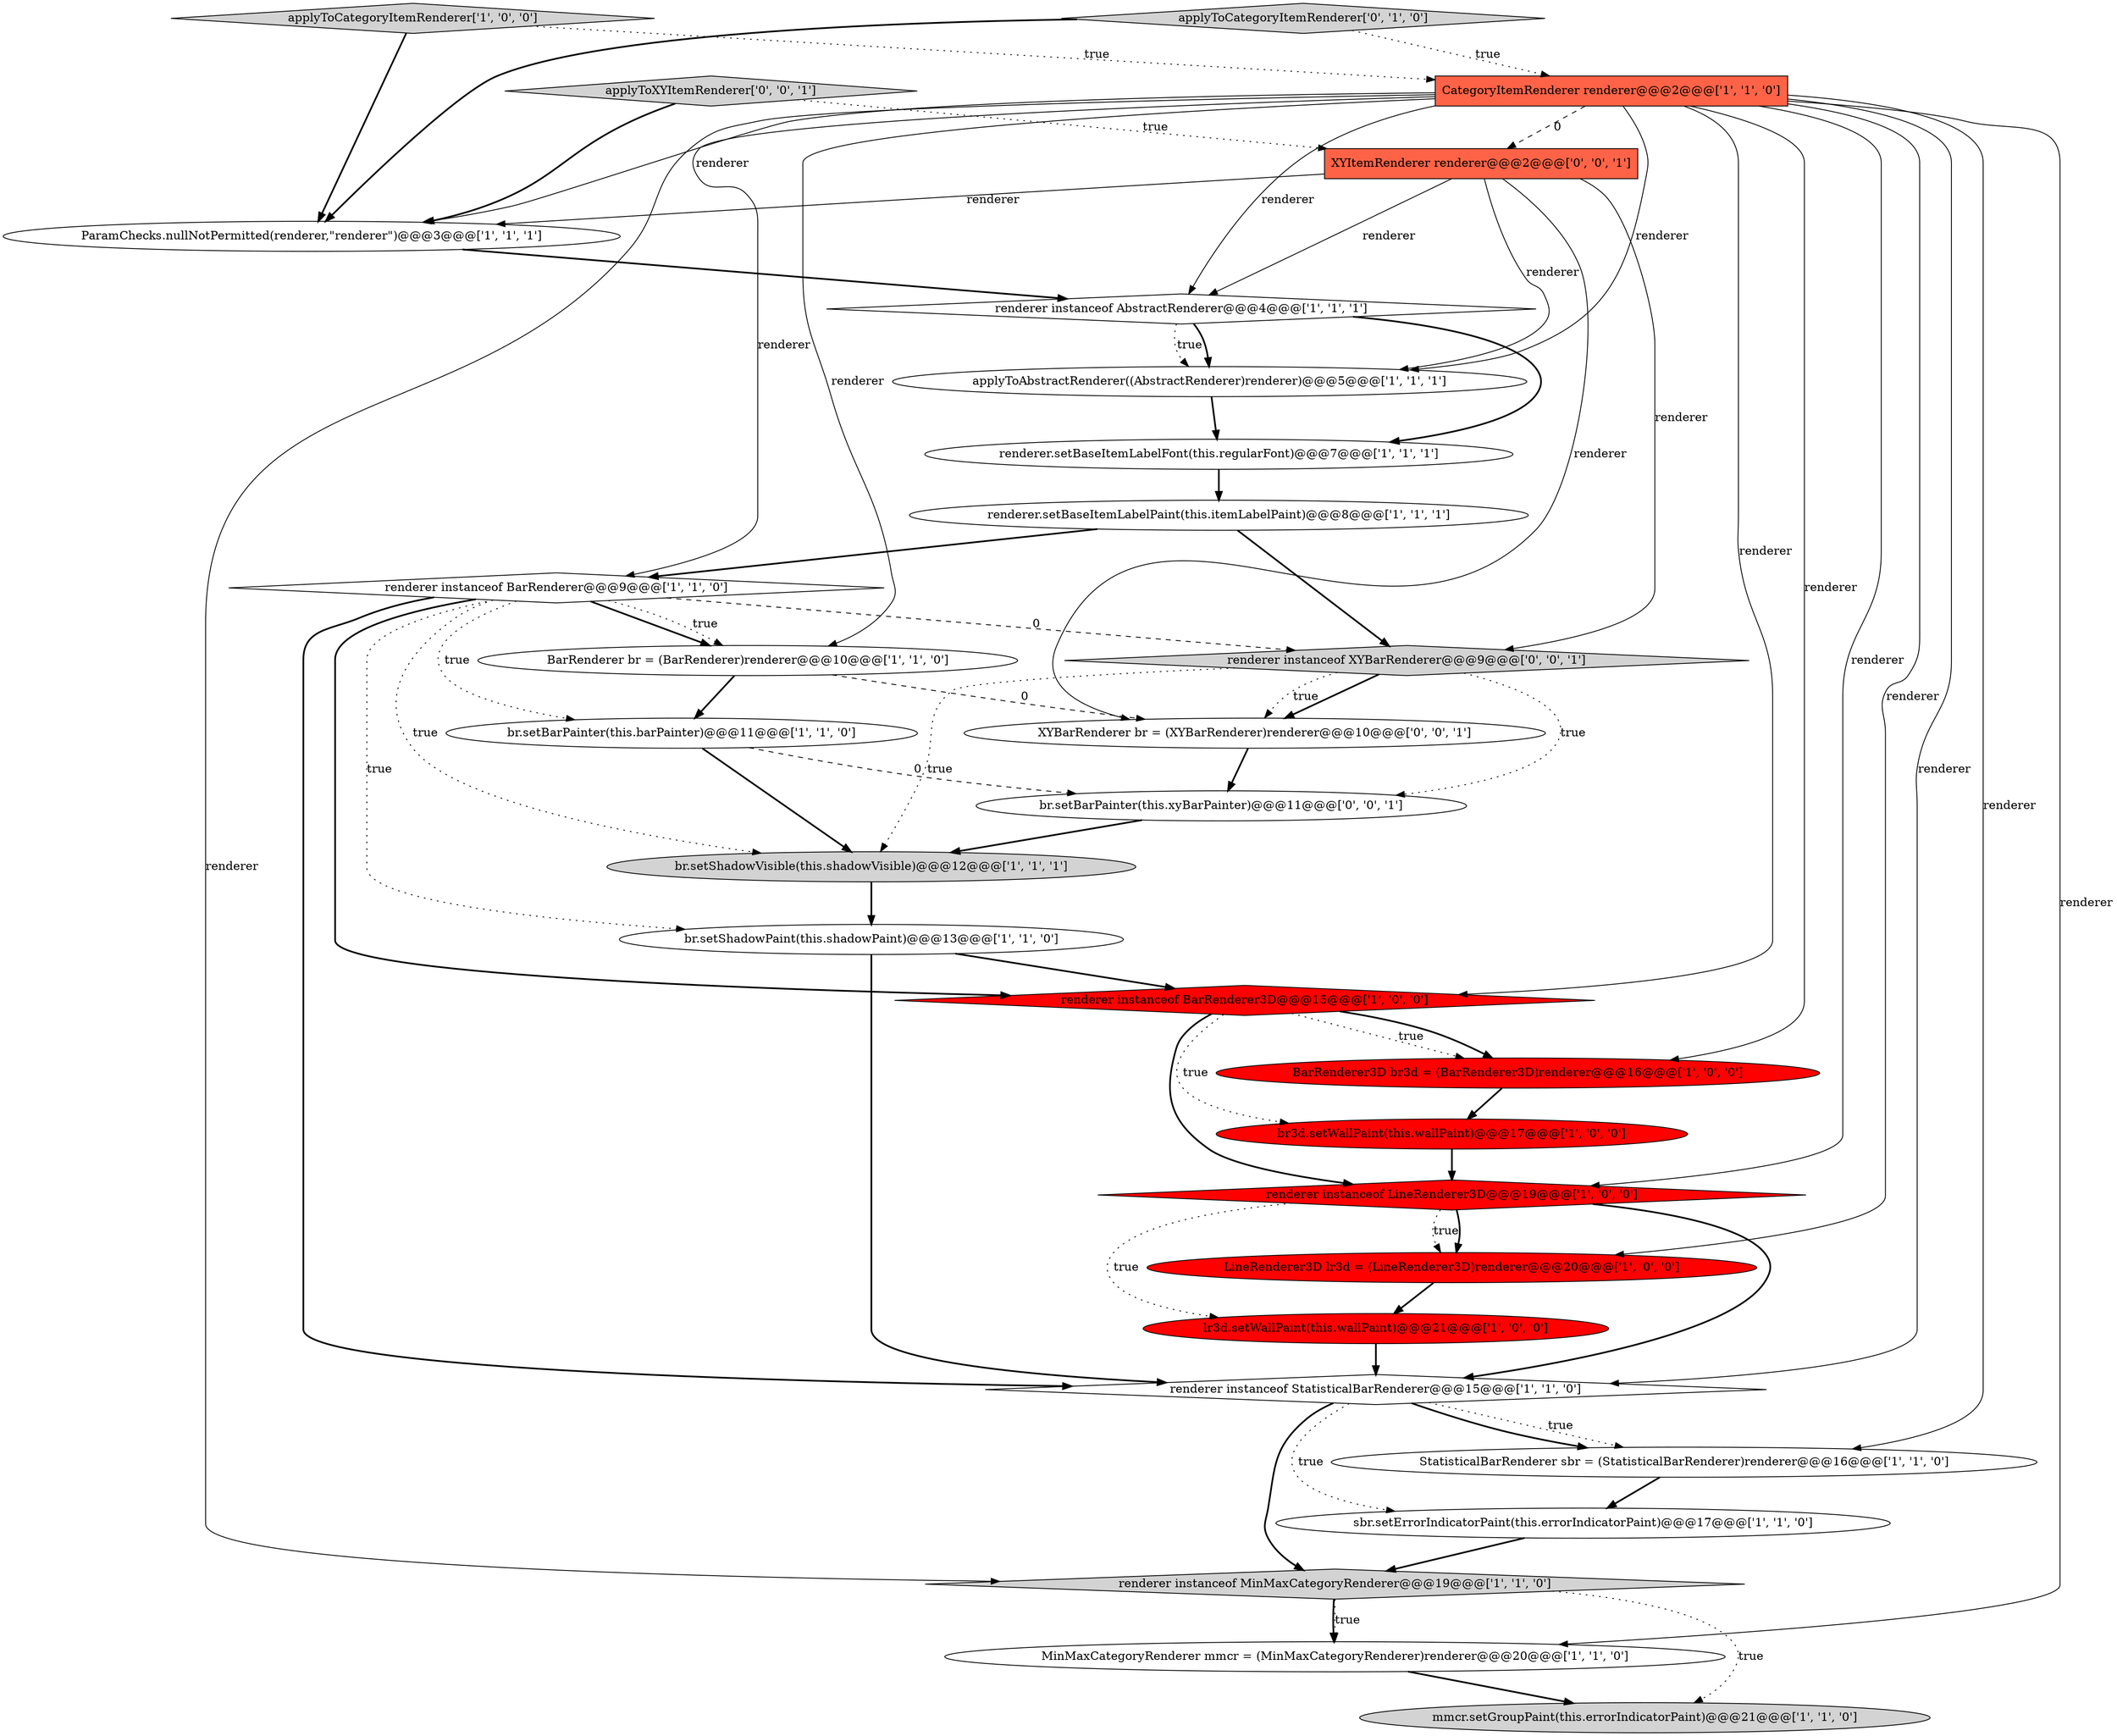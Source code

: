 digraph {
2 [style = filled, label = "br.setShadowVisible(this.shadowVisible)@@@12@@@['1', '1', '1']", fillcolor = lightgray, shape = ellipse image = "AAA0AAABBB1BBB"];
16 [style = filled, label = "renderer instanceof StatisticalBarRenderer@@@15@@@['1', '1', '0']", fillcolor = white, shape = diamond image = "AAA0AAABBB1BBB"];
25 [style = filled, label = "renderer instanceof XYBarRenderer@@@9@@@['0', '0', '1']", fillcolor = lightgray, shape = diamond image = "AAA0AAABBB3BBB"];
5 [style = filled, label = "BarRenderer3D br3d = (BarRenderer3D)renderer@@@16@@@['1', '0', '0']", fillcolor = red, shape = ellipse image = "AAA1AAABBB1BBB"];
0 [style = filled, label = "renderer instanceof AbstractRenderer@@@4@@@['1', '1', '1']", fillcolor = white, shape = diamond image = "AAA0AAABBB1BBB"];
7 [style = filled, label = "renderer.setBaseItemLabelFont(this.regularFont)@@@7@@@['1', '1', '1']", fillcolor = white, shape = ellipse image = "AAA0AAABBB1BBB"];
20 [style = filled, label = "StatisticalBarRenderer sbr = (StatisticalBarRenderer)renderer@@@16@@@['1', '1', '0']", fillcolor = white, shape = ellipse image = "AAA0AAABBB1BBB"];
10 [style = filled, label = "applyToAbstractRenderer((AbstractRenderer)renderer)@@@5@@@['1', '1', '1']", fillcolor = white, shape = ellipse image = "AAA0AAABBB1BBB"];
6 [style = filled, label = "BarRenderer br = (BarRenderer)renderer@@@10@@@['1', '1', '0']", fillcolor = white, shape = ellipse image = "AAA0AAABBB1BBB"];
3 [style = filled, label = "applyToCategoryItemRenderer['1', '0', '0']", fillcolor = lightgray, shape = diamond image = "AAA0AAABBB1BBB"];
1 [style = filled, label = "renderer.setBaseItemLabelPaint(this.itemLabelPaint)@@@8@@@['1', '1', '1']", fillcolor = white, shape = ellipse image = "AAA0AAABBB1BBB"];
4 [style = filled, label = "renderer instanceof BarRenderer3D@@@15@@@['1', '0', '0']", fillcolor = red, shape = diamond image = "AAA1AAABBB1BBB"];
24 [style = filled, label = "applyToCategoryItemRenderer['0', '1', '0']", fillcolor = lightgray, shape = diamond image = "AAA0AAABBB2BBB"];
21 [style = filled, label = "LineRenderer3D lr3d = (LineRenderer3D)renderer@@@20@@@['1', '0', '0']", fillcolor = red, shape = ellipse image = "AAA1AAABBB1BBB"];
13 [style = filled, label = "CategoryItemRenderer renderer@@@2@@@['1', '1', '0']", fillcolor = tomato, shape = box image = "AAA0AAABBB1BBB"];
28 [style = filled, label = "applyToXYItemRenderer['0', '0', '1']", fillcolor = lightgray, shape = diamond image = "AAA0AAABBB3BBB"];
29 [style = filled, label = "XYItemRenderer renderer@@@2@@@['0', '0', '1']", fillcolor = tomato, shape = box image = "AAA0AAABBB3BBB"];
9 [style = filled, label = "ParamChecks.nullNotPermitted(renderer,\"renderer\")@@@3@@@['1', '1', '1']", fillcolor = white, shape = ellipse image = "AAA0AAABBB1BBB"];
11 [style = filled, label = "renderer instanceof MinMaxCategoryRenderer@@@19@@@['1', '1', '0']", fillcolor = lightgray, shape = diamond image = "AAA0AAABBB1BBB"];
26 [style = filled, label = "XYBarRenderer br = (XYBarRenderer)renderer@@@10@@@['0', '0', '1']", fillcolor = white, shape = ellipse image = "AAA0AAABBB3BBB"];
12 [style = filled, label = "sbr.setErrorIndicatorPaint(this.errorIndicatorPaint)@@@17@@@['1', '1', '0']", fillcolor = white, shape = ellipse image = "AAA0AAABBB1BBB"];
14 [style = filled, label = "br.setShadowPaint(this.shadowPaint)@@@13@@@['1', '1', '0']", fillcolor = white, shape = ellipse image = "AAA0AAABBB1BBB"];
15 [style = filled, label = "lr3d.setWallPaint(this.wallPaint)@@@21@@@['1', '0', '0']", fillcolor = red, shape = ellipse image = "AAA1AAABBB1BBB"];
8 [style = filled, label = "renderer instanceof BarRenderer@@@9@@@['1', '1', '0']", fillcolor = white, shape = diamond image = "AAA0AAABBB1BBB"];
27 [style = filled, label = "br.setBarPainter(this.xyBarPainter)@@@11@@@['0', '0', '1']", fillcolor = white, shape = ellipse image = "AAA0AAABBB3BBB"];
19 [style = filled, label = "br.setBarPainter(this.barPainter)@@@11@@@['1', '1', '0']", fillcolor = white, shape = ellipse image = "AAA0AAABBB1BBB"];
23 [style = filled, label = "renderer instanceof LineRenderer3D@@@19@@@['1', '0', '0']", fillcolor = red, shape = diamond image = "AAA1AAABBB1BBB"];
22 [style = filled, label = "MinMaxCategoryRenderer mmcr = (MinMaxCategoryRenderer)renderer@@@20@@@['1', '1', '0']", fillcolor = white, shape = ellipse image = "AAA0AAABBB1BBB"];
17 [style = filled, label = "br3d.setWallPaint(this.wallPaint)@@@17@@@['1', '0', '0']", fillcolor = red, shape = ellipse image = "AAA1AAABBB1BBB"];
18 [style = filled, label = "mmcr.setGroupPaint(this.errorIndicatorPaint)@@@21@@@['1', '1', '0']", fillcolor = lightgray, shape = ellipse image = "AAA0AAABBB1BBB"];
14->16 [style = bold, label=""];
25->2 [style = dotted, label="true"];
8->16 [style = bold, label=""];
4->5 [style = dotted, label="true"];
19->27 [style = dashed, label="0"];
13->22 [style = solid, label="renderer"];
23->16 [style = bold, label=""];
29->0 [style = solid, label="renderer"];
7->1 [style = bold, label=""];
13->16 [style = solid, label="renderer"];
1->8 [style = bold, label=""];
9->0 [style = bold, label=""];
16->11 [style = bold, label=""];
29->25 [style = solid, label="renderer"];
16->12 [style = dotted, label="true"];
0->10 [style = dotted, label="true"];
8->2 [style = dotted, label="true"];
13->29 [style = dashed, label="0"];
21->15 [style = bold, label=""];
12->11 [style = bold, label=""];
23->21 [style = dotted, label="true"];
28->9 [style = bold, label=""];
16->20 [style = dotted, label="true"];
8->6 [style = bold, label=""];
6->19 [style = bold, label=""];
19->2 [style = bold, label=""];
29->26 [style = solid, label="renderer"];
11->18 [style = dotted, label="true"];
15->16 [style = bold, label=""];
5->17 [style = bold, label=""];
10->7 [style = bold, label=""];
11->22 [style = dotted, label="true"];
17->23 [style = bold, label=""];
29->9 [style = solid, label="renderer"];
0->7 [style = bold, label=""];
13->4 [style = solid, label="renderer"];
13->8 [style = solid, label="renderer"];
13->9 [style = solid, label="renderer"];
3->9 [style = bold, label=""];
13->5 [style = solid, label="renderer"];
28->29 [style = dotted, label="true"];
26->27 [style = bold, label=""];
0->10 [style = bold, label=""];
22->18 [style = bold, label=""];
8->6 [style = dotted, label="true"];
29->10 [style = solid, label="renderer"];
23->21 [style = bold, label=""];
13->0 [style = solid, label="renderer"];
6->26 [style = dashed, label="0"];
8->14 [style = dotted, label="true"];
13->23 [style = solid, label="renderer"];
2->14 [style = bold, label=""];
20->12 [style = bold, label=""];
25->26 [style = bold, label=""];
11->22 [style = bold, label=""];
8->25 [style = dashed, label="0"];
23->15 [style = dotted, label="true"];
13->10 [style = solid, label="renderer"];
8->4 [style = bold, label=""];
13->20 [style = solid, label="renderer"];
25->27 [style = dotted, label="true"];
16->20 [style = bold, label=""];
13->21 [style = solid, label="renderer"];
4->17 [style = dotted, label="true"];
13->11 [style = solid, label="renderer"];
4->5 [style = bold, label=""];
1->25 [style = bold, label=""];
27->2 [style = bold, label=""];
4->23 [style = bold, label=""];
24->9 [style = bold, label=""];
3->13 [style = dotted, label="true"];
8->19 [style = dotted, label="true"];
24->13 [style = dotted, label="true"];
14->4 [style = bold, label=""];
25->26 [style = dotted, label="true"];
13->6 [style = solid, label="renderer"];
}
